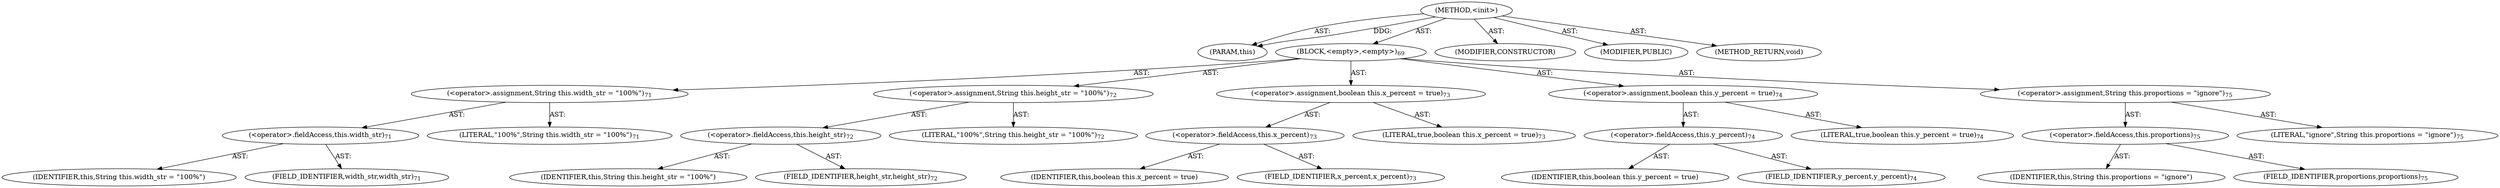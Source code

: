 digraph "&lt;init&gt;" {  
"111669149706" [label = <(METHOD,&lt;init&gt;)> ]
"115964117007" [label = <(PARAM,this)> ]
"25769803807" [label = <(BLOCK,&lt;empty&gt;,&lt;empty&gt;)<SUB>69</SUB>> ]
"30064771191" [label = <(&lt;operator&gt;.assignment,String this.width_str = &quot;100%&quot;)<SUB>71</SUB>> ]
"30064771192" [label = <(&lt;operator&gt;.fieldAccess,this.width_str)<SUB>71</SUB>> ]
"68719476850" [label = <(IDENTIFIER,this,String this.width_str = &quot;100%&quot;)> ]
"55834574867" [label = <(FIELD_IDENTIFIER,width_str,width_str)<SUB>71</SUB>> ]
"90194313249" [label = <(LITERAL,&quot;100%&quot;,String this.width_str = &quot;100%&quot;)<SUB>71</SUB>> ]
"30064771193" [label = <(&lt;operator&gt;.assignment,String this.height_str = &quot;100%&quot;)<SUB>72</SUB>> ]
"30064771194" [label = <(&lt;operator&gt;.fieldAccess,this.height_str)<SUB>72</SUB>> ]
"68719476851" [label = <(IDENTIFIER,this,String this.height_str = &quot;100%&quot;)> ]
"55834574868" [label = <(FIELD_IDENTIFIER,height_str,height_str)<SUB>72</SUB>> ]
"90194313250" [label = <(LITERAL,&quot;100%&quot;,String this.height_str = &quot;100%&quot;)<SUB>72</SUB>> ]
"30064771195" [label = <(&lt;operator&gt;.assignment,boolean this.x_percent = true)<SUB>73</SUB>> ]
"30064771196" [label = <(&lt;operator&gt;.fieldAccess,this.x_percent)<SUB>73</SUB>> ]
"68719476852" [label = <(IDENTIFIER,this,boolean this.x_percent = true)> ]
"55834574869" [label = <(FIELD_IDENTIFIER,x_percent,x_percent)<SUB>73</SUB>> ]
"90194313251" [label = <(LITERAL,true,boolean this.x_percent = true)<SUB>73</SUB>> ]
"30064771197" [label = <(&lt;operator&gt;.assignment,boolean this.y_percent = true)<SUB>74</SUB>> ]
"30064771198" [label = <(&lt;operator&gt;.fieldAccess,this.y_percent)<SUB>74</SUB>> ]
"68719476853" [label = <(IDENTIFIER,this,boolean this.y_percent = true)> ]
"55834574870" [label = <(FIELD_IDENTIFIER,y_percent,y_percent)<SUB>74</SUB>> ]
"90194313252" [label = <(LITERAL,true,boolean this.y_percent = true)<SUB>74</SUB>> ]
"30064771199" [label = <(&lt;operator&gt;.assignment,String this.proportions = &quot;ignore&quot;)<SUB>75</SUB>> ]
"30064771200" [label = <(&lt;operator&gt;.fieldAccess,this.proportions)<SUB>75</SUB>> ]
"68719476854" [label = <(IDENTIFIER,this,String this.proportions = &quot;ignore&quot;)> ]
"55834574871" [label = <(FIELD_IDENTIFIER,proportions,proportions)<SUB>75</SUB>> ]
"90194313253" [label = <(LITERAL,&quot;ignore&quot;,String this.proportions = &quot;ignore&quot;)<SUB>75</SUB>> ]
"133143986202" [label = <(MODIFIER,CONSTRUCTOR)> ]
"133143986203" [label = <(MODIFIER,PUBLIC)> ]
"128849018890" [label = <(METHOD_RETURN,void)> ]
  "111669149706" -> "115964117007"  [ label = "AST: "] 
  "111669149706" -> "25769803807"  [ label = "AST: "] 
  "111669149706" -> "133143986202"  [ label = "AST: "] 
  "111669149706" -> "133143986203"  [ label = "AST: "] 
  "111669149706" -> "128849018890"  [ label = "AST: "] 
  "25769803807" -> "30064771191"  [ label = "AST: "] 
  "25769803807" -> "30064771193"  [ label = "AST: "] 
  "25769803807" -> "30064771195"  [ label = "AST: "] 
  "25769803807" -> "30064771197"  [ label = "AST: "] 
  "25769803807" -> "30064771199"  [ label = "AST: "] 
  "30064771191" -> "30064771192"  [ label = "AST: "] 
  "30064771191" -> "90194313249"  [ label = "AST: "] 
  "30064771192" -> "68719476850"  [ label = "AST: "] 
  "30064771192" -> "55834574867"  [ label = "AST: "] 
  "30064771193" -> "30064771194"  [ label = "AST: "] 
  "30064771193" -> "90194313250"  [ label = "AST: "] 
  "30064771194" -> "68719476851"  [ label = "AST: "] 
  "30064771194" -> "55834574868"  [ label = "AST: "] 
  "30064771195" -> "30064771196"  [ label = "AST: "] 
  "30064771195" -> "90194313251"  [ label = "AST: "] 
  "30064771196" -> "68719476852"  [ label = "AST: "] 
  "30064771196" -> "55834574869"  [ label = "AST: "] 
  "30064771197" -> "30064771198"  [ label = "AST: "] 
  "30064771197" -> "90194313252"  [ label = "AST: "] 
  "30064771198" -> "68719476853"  [ label = "AST: "] 
  "30064771198" -> "55834574870"  [ label = "AST: "] 
  "30064771199" -> "30064771200"  [ label = "AST: "] 
  "30064771199" -> "90194313253"  [ label = "AST: "] 
  "30064771200" -> "68719476854"  [ label = "AST: "] 
  "30064771200" -> "55834574871"  [ label = "AST: "] 
  "111669149706" -> "115964117007"  [ label = "DDG: "] 
}
